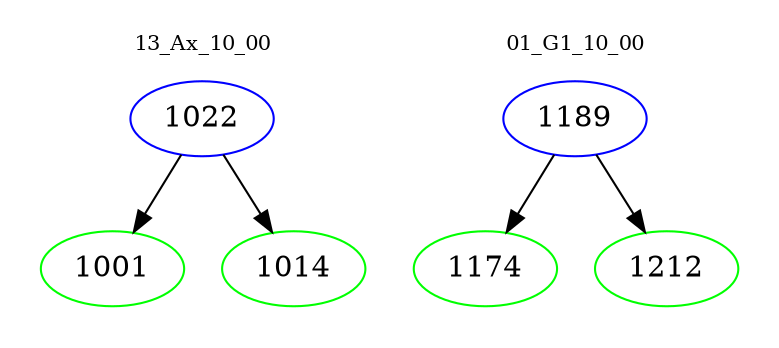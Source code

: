 digraph{
subgraph cluster_0 {
color = white
label = "13_Ax_10_00";
fontsize=10;
T0_1022 [label="1022", color="blue"]
T0_1022 -> T0_1001 [color="black"]
T0_1001 [label="1001", color="green"]
T0_1022 -> T0_1014 [color="black"]
T0_1014 [label="1014", color="green"]
}
subgraph cluster_1 {
color = white
label = "01_G1_10_00";
fontsize=10;
T1_1189 [label="1189", color="blue"]
T1_1189 -> T1_1174 [color="black"]
T1_1174 [label="1174", color="green"]
T1_1189 -> T1_1212 [color="black"]
T1_1212 [label="1212", color="green"]
}
}
